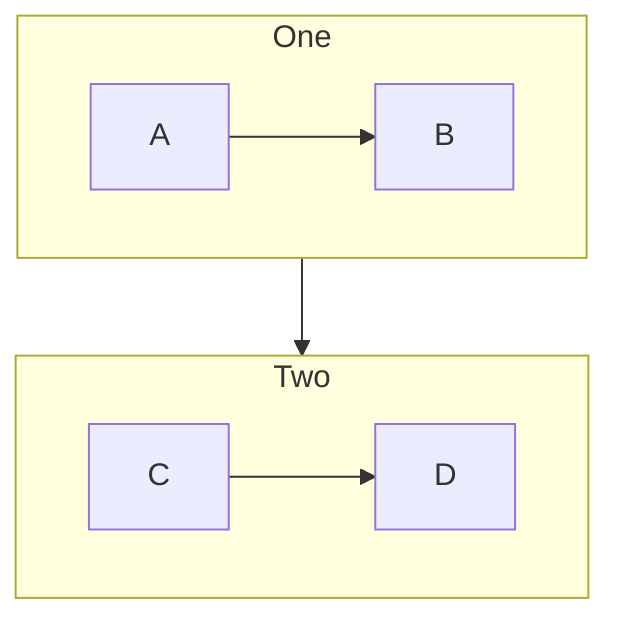 flowchart TD
    subgraph one[One]
        A --> B
    end
    subgraph two[Two]
        C --> D
    end
    one --> two